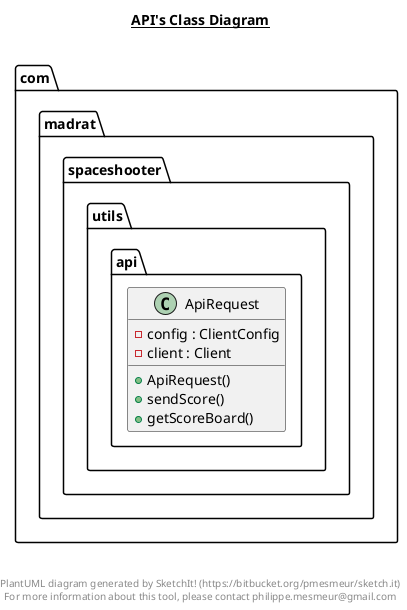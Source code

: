 @startuml

title __API's Class Diagram__\n

  package com.madrat.spaceshooter {
    package com.madrat.spaceshooter.utils {
      package com.madrat.spaceshooter.utils.api {
        class ApiRequest {
            - config : ClientConfig
            - client : Client
            + ApiRequest()
            + sendScore()
            + getScoreBoard()
        }
      }
    }
  }
  



right footer


PlantUML diagram generated by SketchIt! (https://bitbucket.org/pmesmeur/sketch.it)
For more information about this tool, please contact philippe.mesmeur@gmail.com
endfooter

@enduml
